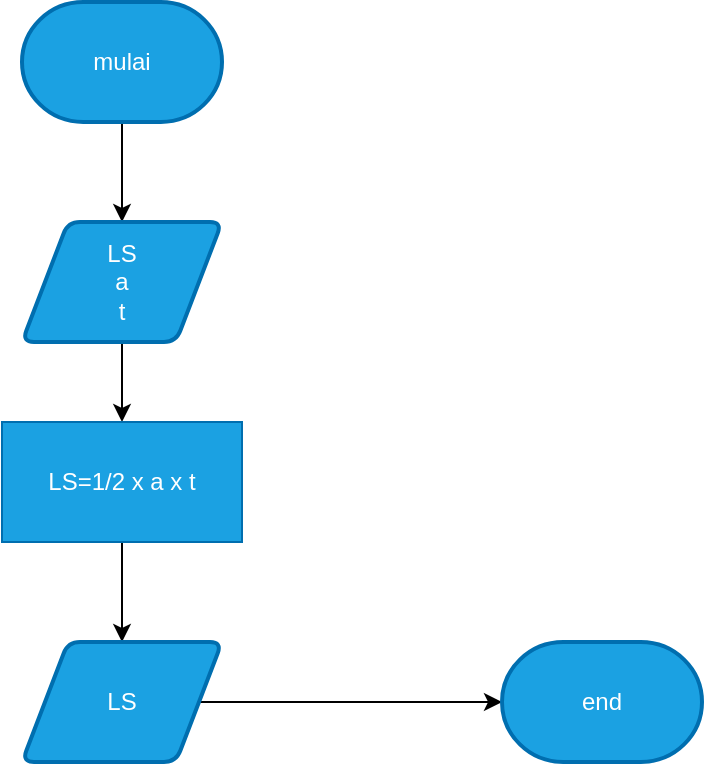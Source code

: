 <mxfile version="22.0.4" type="github">
  <diagram name="Page-1" id="G6QyJ7DL8iCnDY6jEWS0">
    <mxGraphModel dx="880" dy="425" grid="1" gridSize="10" guides="1" tooltips="1" connect="1" arrows="1" fold="1" page="1" pageScale="1" pageWidth="850" pageHeight="1100" math="0" shadow="0">
      <root>
        <mxCell id="0" />
        <mxCell id="1" parent="0" />
        <mxCell id="jAVeoDx97omW1oHnaI1g-2" style="edgeStyle=orthogonalEdgeStyle;rounded=0;orthogonalLoop=1;jettySize=auto;html=1;" edge="1" parent="1" source="jAVeoDx97omW1oHnaI1g-1">
          <mxGeometry relative="1" as="geometry">
            <mxPoint x="400" y="150" as="targetPoint" />
          </mxGeometry>
        </mxCell>
        <mxCell id="jAVeoDx97omW1oHnaI1g-1" value="mulai" style="strokeWidth=2;html=1;shape=mxgraph.flowchart.terminator;whiteSpace=wrap;fillColor=#1ba1e2;fontColor=#ffffff;strokeColor=#006EAF;" vertex="1" parent="1">
          <mxGeometry x="350" y="40" width="100" height="60" as="geometry" />
        </mxCell>
        <mxCell id="jAVeoDx97omW1oHnaI1g-4" style="edgeStyle=orthogonalEdgeStyle;rounded=0;orthogonalLoop=1;jettySize=auto;html=1;" edge="1" parent="1" source="jAVeoDx97omW1oHnaI1g-3">
          <mxGeometry relative="1" as="geometry">
            <mxPoint x="400" y="250" as="targetPoint" />
          </mxGeometry>
        </mxCell>
        <mxCell id="jAVeoDx97omW1oHnaI1g-3" value="&lt;div&gt;LS&lt;/div&gt;&lt;div&gt;a&lt;/div&gt;&lt;div&gt;t&lt;br&gt;&lt;/div&gt;" style="shape=parallelogram;html=1;strokeWidth=2;perimeter=parallelogramPerimeter;whiteSpace=wrap;rounded=1;arcSize=12;size=0.23;fillColor=#1ba1e2;fontColor=#ffffff;strokeColor=#006EAF;" vertex="1" parent="1">
          <mxGeometry x="350" y="150" width="100" height="60" as="geometry" />
        </mxCell>
        <mxCell id="jAVeoDx97omW1oHnaI1g-7" style="edgeStyle=orthogonalEdgeStyle;rounded=0;orthogonalLoop=1;jettySize=auto;html=1;entryX=0.5;entryY=0;entryDx=0;entryDy=0;" edge="1" parent="1" source="jAVeoDx97omW1oHnaI1g-5" target="jAVeoDx97omW1oHnaI1g-6">
          <mxGeometry relative="1" as="geometry" />
        </mxCell>
        <mxCell id="jAVeoDx97omW1oHnaI1g-5" value="LS=1/2 x a x t" style="rounded=0;whiteSpace=wrap;html=1;fillColor=#1ba1e2;fontColor=#ffffff;strokeColor=#006EAF;" vertex="1" parent="1">
          <mxGeometry x="340" y="250" width="120" height="60" as="geometry" />
        </mxCell>
        <mxCell id="jAVeoDx97omW1oHnaI1g-8" style="edgeStyle=orthogonalEdgeStyle;rounded=0;orthogonalLoop=1;jettySize=auto;html=1;" edge="1" parent="1" source="jAVeoDx97omW1oHnaI1g-6">
          <mxGeometry relative="1" as="geometry">
            <mxPoint x="590" y="390" as="targetPoint" />
          </mxGeometry>
        </mxCell>
        <mxCell id="jAVeoDx97omW1oHnaI1g-6" value="LS" style="shape=parallelogram;html=1;strokeWidth=2;perimeter=parallelogramPerimeter;whiteSpace=wrap;rounded=1;arcSize=12;size=0.23;fillColor=#1ba1e2;fontColor=#ffffff;strokeColor=#006EAF;" vertex="1" parent="1">
          <mxGeometry x="350" y="360" width="100" height="60" as="geometry" />
        </mxCell>
        <mxCell id="jAVeoDx97omW1oHnaI1g-9" value="end" style="strokeWidth=2;html=1;shape=mxgraph.flowchart.terminator;whiteSpace=wrap;fillColor=#1ba1e2;fontColor=#ffffff;strokeColor=#006EAF;" vertex="1" parent="1">
          <mxGeometry x="590" y="360" width="100" height="60" as="geometry" />
        </mxCell>
      </root>
    </mxGraphModel>
  </diagram>
</mxfile>
